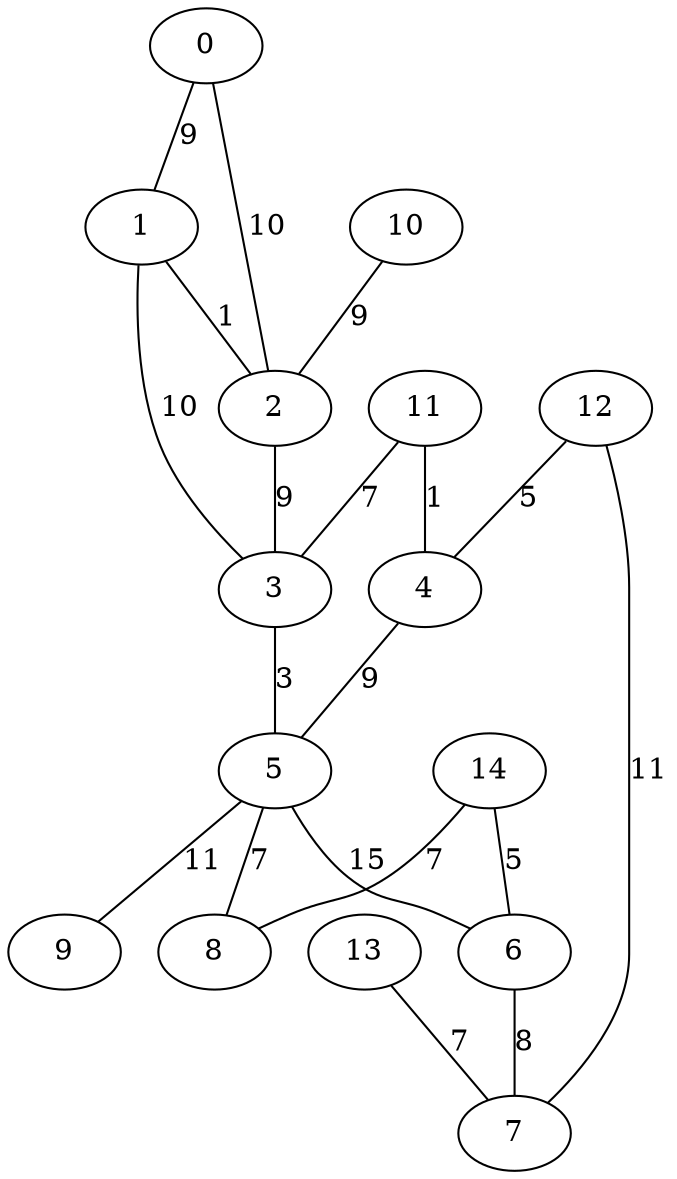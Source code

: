 graph G {
0 -- 1 [label="9"];
0 -- 2 [label="10"];
1 -- 2 [label="1"];
1 -- 3 [label="10"];
2 -- 3 [label="9"];
3 -- 5 [label="3"];
4 -- 5 [label="9"];
5 -- 6 [label="15"];
5 -- 8 [label="7"];
5 -- 9 [label="11"];
6 -- 7 [label="8"];
10 -- 2 [label="9"];
11 -- 3 [label="7"];
11 -- 4 [label="1"];
12 -- 4 [label="5"];
12 -- 7 [label="11"];
13 -- 7 [label="7"];
14 -- 6 [label="5"];
14 -- 8 [label="7"];
}
